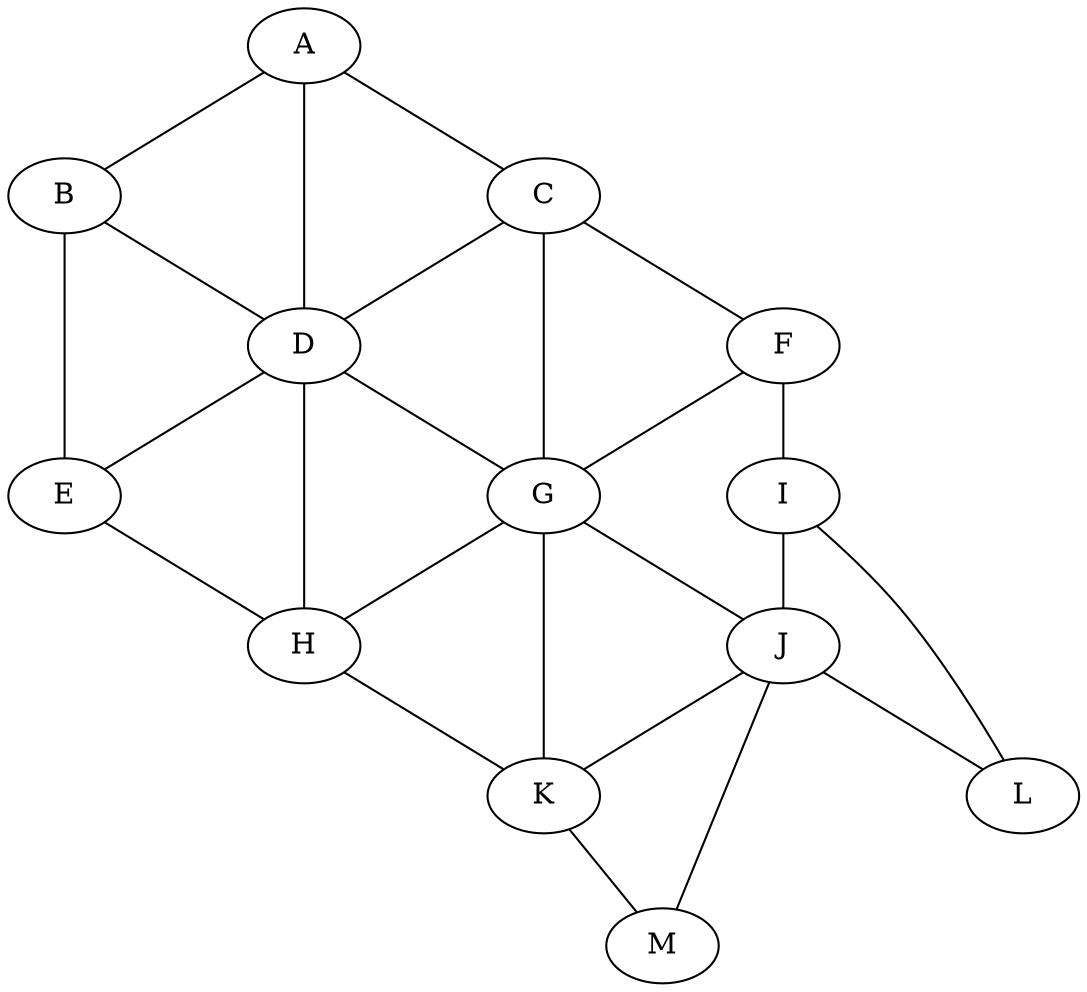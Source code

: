 graph ortuzar {
 graph[splines=lines, nodesep=0.8]
 A -- B
 A -- C
 A -- D
 B -- D
 B -- E
 C -- D
 C -- F
 C -- G
 D -- E
 D -- G
 D -- H
 E -- H
 F -- G
 F -- I
 G -- H
 G -- J
 G -- K
 H -- K
 I -- J
 I -- L
 J -- K
 J -- L
 J -- M
 K -- M
}
